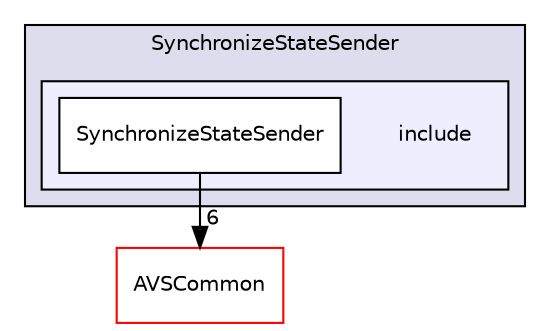 digraph "/home/ANT.AMAZON.COM/womw/workplace/1.19_release/doxy/avs-device-sdk/SynchronizeStateSender/include" {
  compound=true
  node [ fontsize="10", fontname="Helvetica"];
  edge [ labelfontsize="10", labelfontname="Helvetica"];
  subgraph clusterdir_3bb03bb8f5c109658007b64753c5da0f {
    graph [ bgcolor="#ddddee", pencolor="black", label="SynchronizeStateSender" fontname="Helvetica", fontsize="10", URL="dir_3bb03bb8f5c109658007b64753c5da0f.html"]
  subgraph clusterdir_e01b21eb0bf33027d7166255c85943c7 {
    graph [ bgcolor="#eeeeff", pencolor="black", label="" URL="dir_e01b21eb0bf33027d7166255c85943c7.html"];
    dir_e01b21eb0bf33027d7166255c85943c7 [shape=plaintext label="include"];
    dir_75c799cfc48c3513437ce24021c11881 [shape=box label="SynchronizeStateSender" color="black" fillcolor="white" style="filled" URL="dir_75c799cfc48c3513437ce24021c11881.html"];
  }
  }
  dir_13e65effb2bde530b17b3d5eefcd0266 [shape=box label="AVSCommon" fillcolor="white" style="filled" color="red" URL="dir_13e65effb2bde530b17b3d5eefcd0266.html"];
  dir_75c799cfc48c3513437ce24021c11881->dir_13e65effb2bde530b17b3d5eefcd0266 [headlabel="6", labeldistance=1.5 headhref="dir_000402_000017.html"];
}
